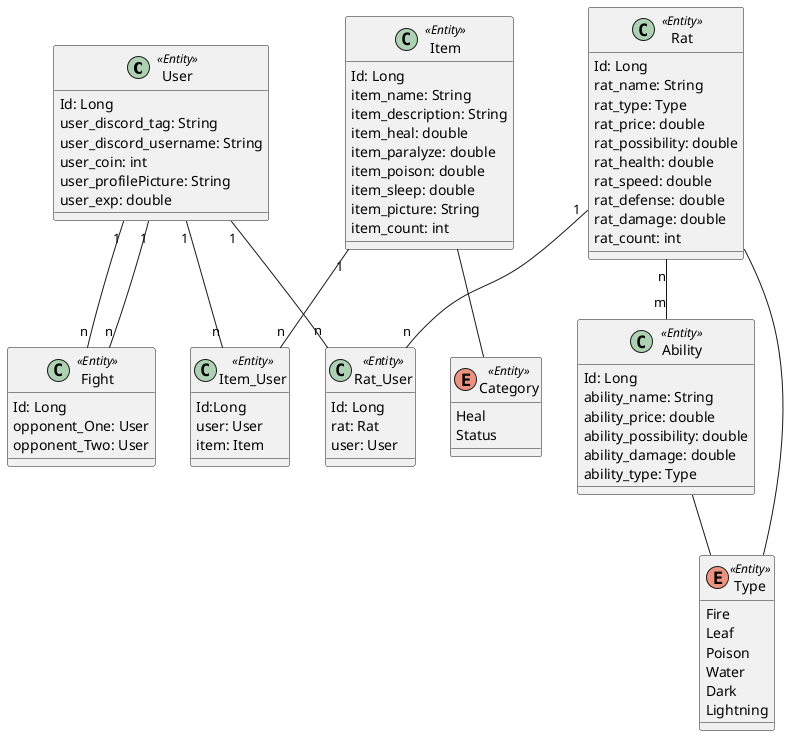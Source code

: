 @startuml
class User<<Entity>>{
    Id: Long
    user_discord_tag: String
    user_discord_username: String
    user_coin: int
    user_profilePicture: String
    user_exp: double
}

class Item<<Entity>>{
    Id: Long
    item_name: String
    item_description: String
    item_heal: double
    item_paralyze: double
    item_poison: double
    item_sleep: double
    item_picture: String
    item_count: int
}


class Item_User<<Entity>>{
    Id:Long
    user: User
    item: Item
}

class Rat<<Entity>>{
    Id: Long
    rat_name: String
    rat_type: Type
    rat_price: double
    rat_possibility: double
    rat_health: double
    rat_speed: double
    rat_defense: double
    rat_damage: double
    rat_count: int
}

class Rat_User<<Entity>>{
    Id: Long
    rat: Rat
    user: User
}

class Ability<<Entity>>{
    Id: Long
    ability_name: String
    ability_price: double
    ability_possibility: double
    ability_damage: double
    ability_type: Type
}

class Fight<<Entity>>{
    Id: Long
    opponent_One: User
    opponent_Two: User
}

enum Type<<Entity>>{
Fire
Leaf
Poison
Water
Dark
Lightning
}

enum Category<<Entity>>{
Heal
Status
}


User "1" -- "n" Rat_User
Rat "1" -- "n" Rat_User
User "1" -- "n" Item_User
Item "1" -- "n" Item_User
User "1" -- "n" Fight
Fight "n" -- "1" User
Rat "n" -- "m" Ability
Rat -- Type
Ability -- Type
Item -- Category





@enduml